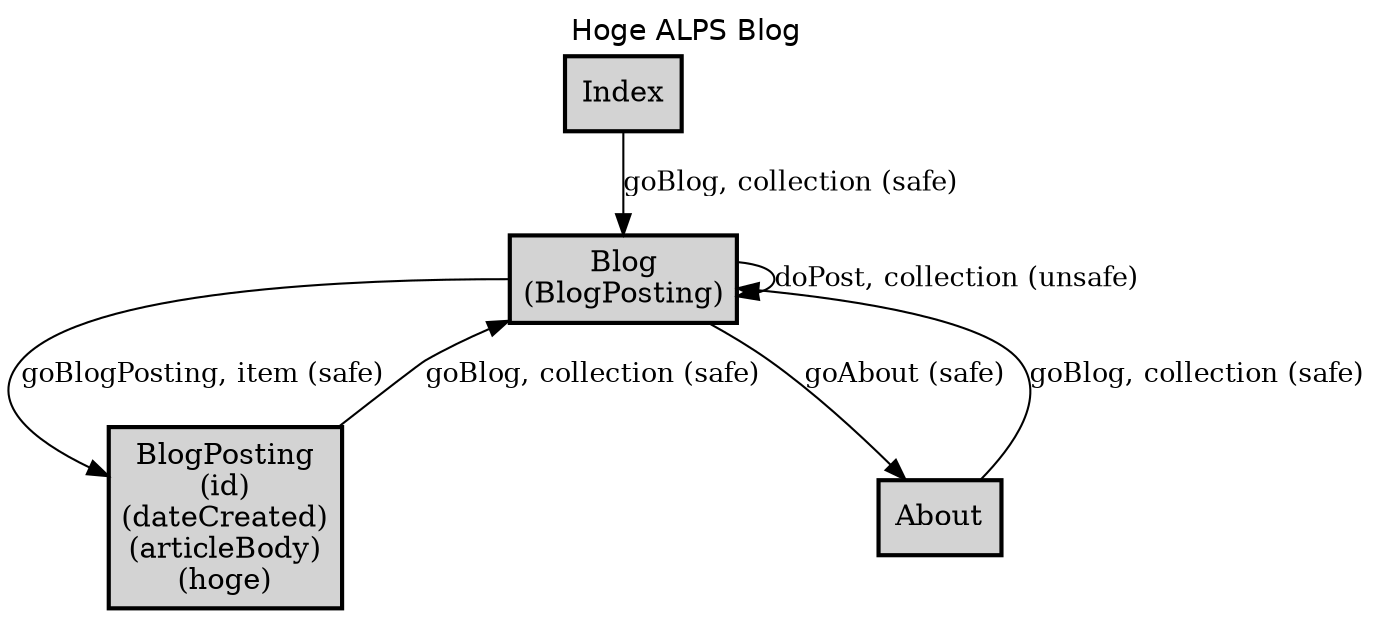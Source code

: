 digraph application_state_diagram {
  graph [
    labelloc="t";
    fontname="Helvetica"
    label="Hoge ALPS Blog";
    URL="index.html" target="_parent"
  ];
  node [shape = box, style = "bold,filled" fillcolor="lightgray"];

    Blog [margin=0.02, label=<<table cellspacing="0" cellpadding="5" border="0"><tr><td>Blog<br />(BlogPosting)<br /></td></tr></table>>,shape=box URL="docs/semantic.Blog.html" target="_parent"]
    BlogPosting [margin=0.02, label=<<table cellspacing="0" cellpadding="5" border="0"><tr><td>BlogPosting<br />(id)<br />(dateCreated)<br />(articleBody)<br />(hoge)<br /></td></tr></table>>,shape=box URL="docs/semantic.BlogPosting.html" target="_parent"]

    About -> Blog [label = <goBlog, collection (safe)> URL="docs/safe.goBlog.html" target="_parent" fontsize=13];
    Blog -> About [label = <goAbout (safe)> URL="docs/safe.goAbout.html" target="_parent" fontsize=13];
    Blog -> Blog [label = <doPost, collection (unsafe)> URL="docs/unsafe.doPost.html" target="_parent" fontsize=13];
    Blog -> BlogPosting [label = <goBlogPosting, item (safe)> URL="docs/safe.goBlogPosting.html" target="_parent" fontsize=13];
    BlogPosting -> Blog [label = <goBlog, collection (safe)> URL="docs/safe.goBlog.html" target="_parent" fontsize=13];
    Index -> Blog [label = <goBlog, collection (safe)> URL="docs/safe.goBlog.html" target="_parent" fontsize=13];

    About [label = <About> URL="docs/semantic.About.html" target="_parent"]
    Index [label = <Index> URL="docs/semantic.Index.html" target="_parent"]

}